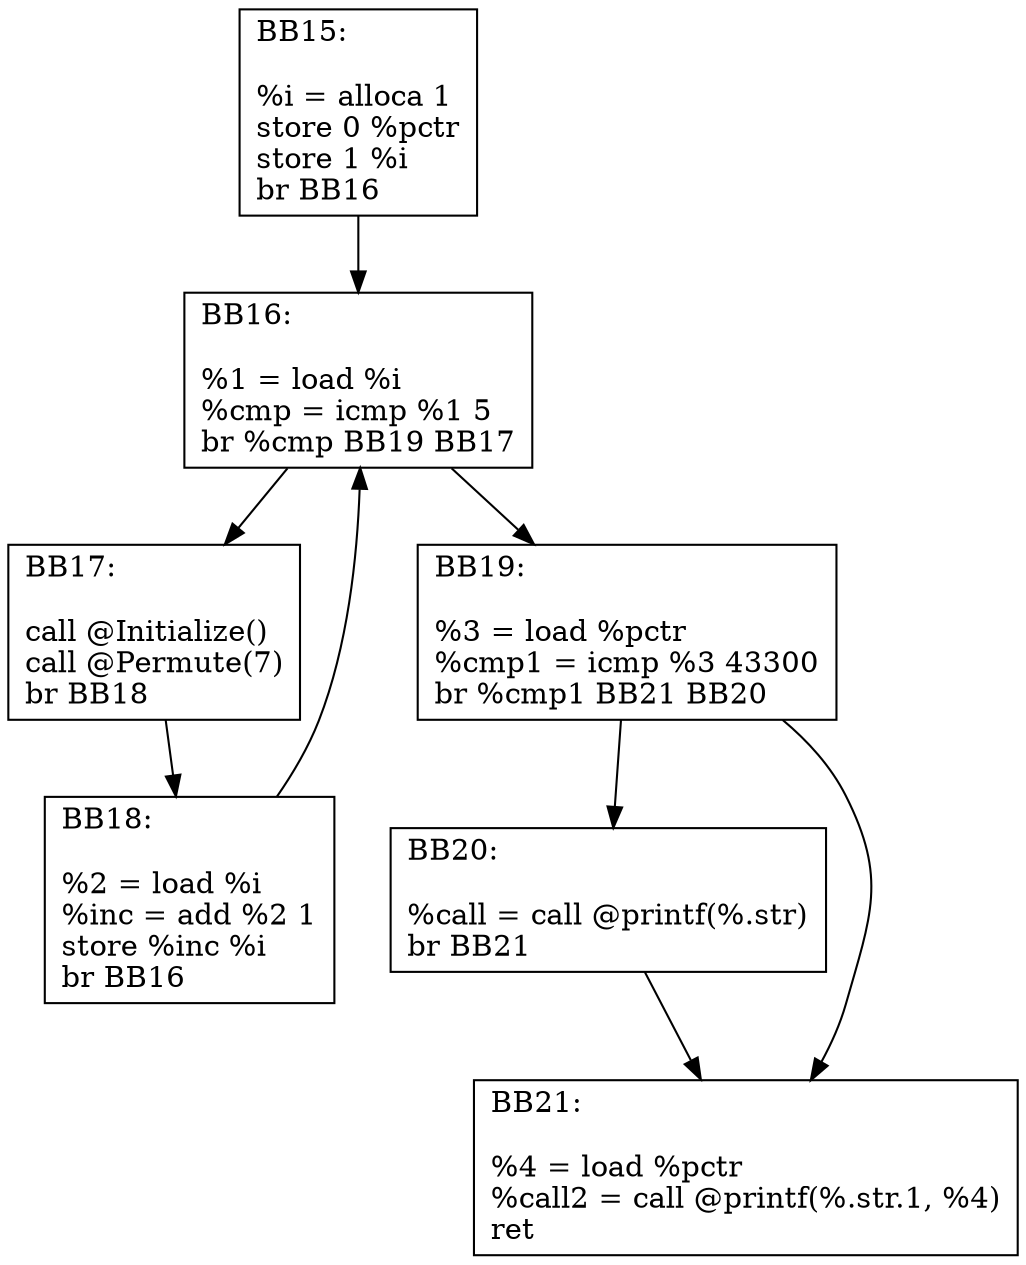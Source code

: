 digraph "CFG for 'Perm' function" {
BB15 [shape=record, label="{BB15:\l\l
%i = alloca 1\l
store 0 %pctr\l
store 1 %i\l
br BB16\l
}"];
BB15 -> BB16
BB16 [shape=record, label="{BB16:\l\l
%1 = load %i\l
%cmp = icmp %1 5\l
br %cmp BB19 BB17\l
}"];
BB16 -> BB17
BB16 -> BB19
BB17 [shape=record, label="{BB17:\l\l
call @Initialize()\lcall @Permute(7)\lbr BB18\l
}"];
BB17 -> BB18
BB18 [shape=record, label="{BB18:\l\l
%2 = load %i\l
%inc = add %2 1\l
store %inc %i\l
br BB16\l
}"];
BB18 -> BB16
BB19 [shape=record, label="{BB19:\l\l
%3 = load %pctr\l
%cmp1 = icmp %3 43300\l
br %cmp1 BB21 BB20\l
}"];
BB19 -> BB20
BB19 -> BB21
BB20 [shape=record, label="{BB20:\l\l
%call = call @printf(%.str)\lbr BB21\l
}"];
BB20 -> BB21
BB21 [shape=record, label="{BB21:\l\l
%4 = load %pctr\l
%call2 = call @printf(%.str.1, %4)\lret\l
}"];
}
